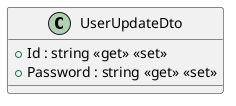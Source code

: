 @startuml
class UserUpdateDto {
    + Id : string <<get>> <<set>>
    + Password : string <<get>> <<set>>
}
@enduml
